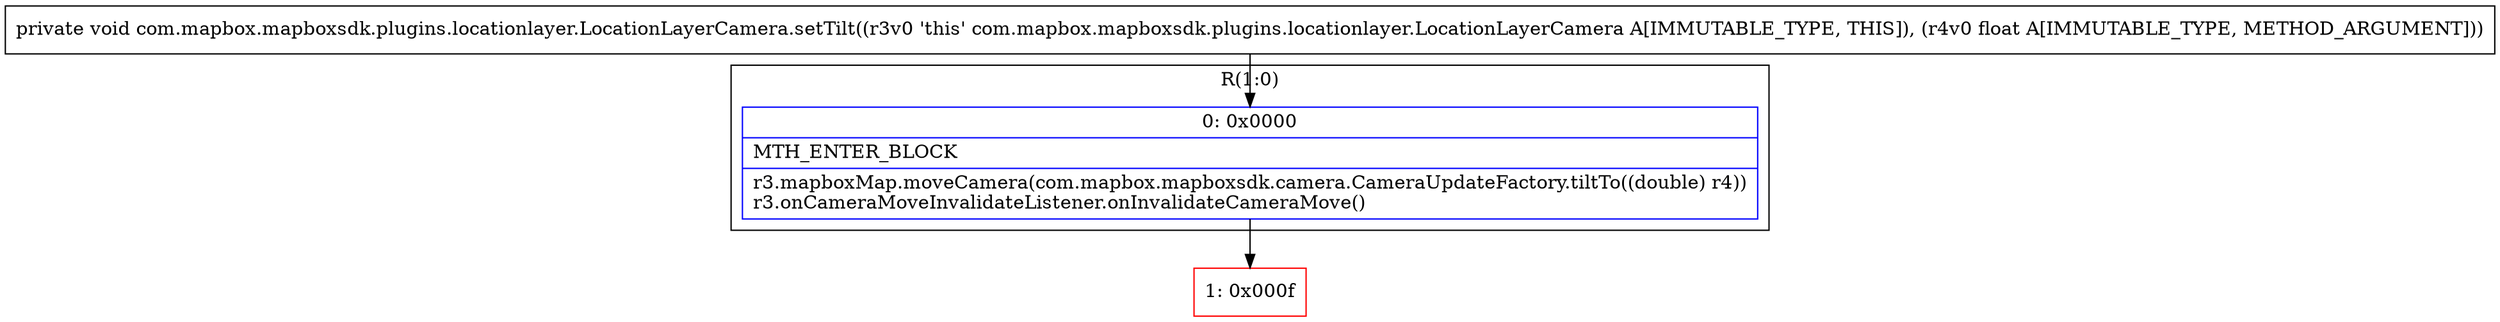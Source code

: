 digraph "CFG forcom.mapbox.mapboxsdk.plugins.locationlayer.LocationLayerCamera.setTilt(F)V" {
subgraph cluster_Region_2057651278 {
label = "R(1:0)";
node [shape=record,color=blue];
Node_0 [shape=record,label="{0\:\ 0x0000|MTH_ENTER_BLOCK\l|r3.mapboxMap.moveCamera(com.mapbox.mapboxsdk.camera.CameraUpdateFactory.tiltTo((double) r4))\lr3.onCameraMoveInvalidateListener.onInvalidateCameraMove()\l}"];
}
Node_1 [shape=record,color=red,label="{1\:\ 0x000f}"];
MethodNode[shape=record,label="{private void com.mapbox.mapboxsdk.plugins.locationlayer.LocationLayerCamera.setTilt((r3v0 'this' com.mapbox.mapboxsdk.plugins.locationlayer.LocationLayerCamera A[IMMUTABLE_TYPE, THIS]), (r4v0 float A[IMMUTABLE_TYPE, METHOD_ARGUMENT])) }"];
MethodNode -> Node_0;
Node_0 -> Node_1;
}

